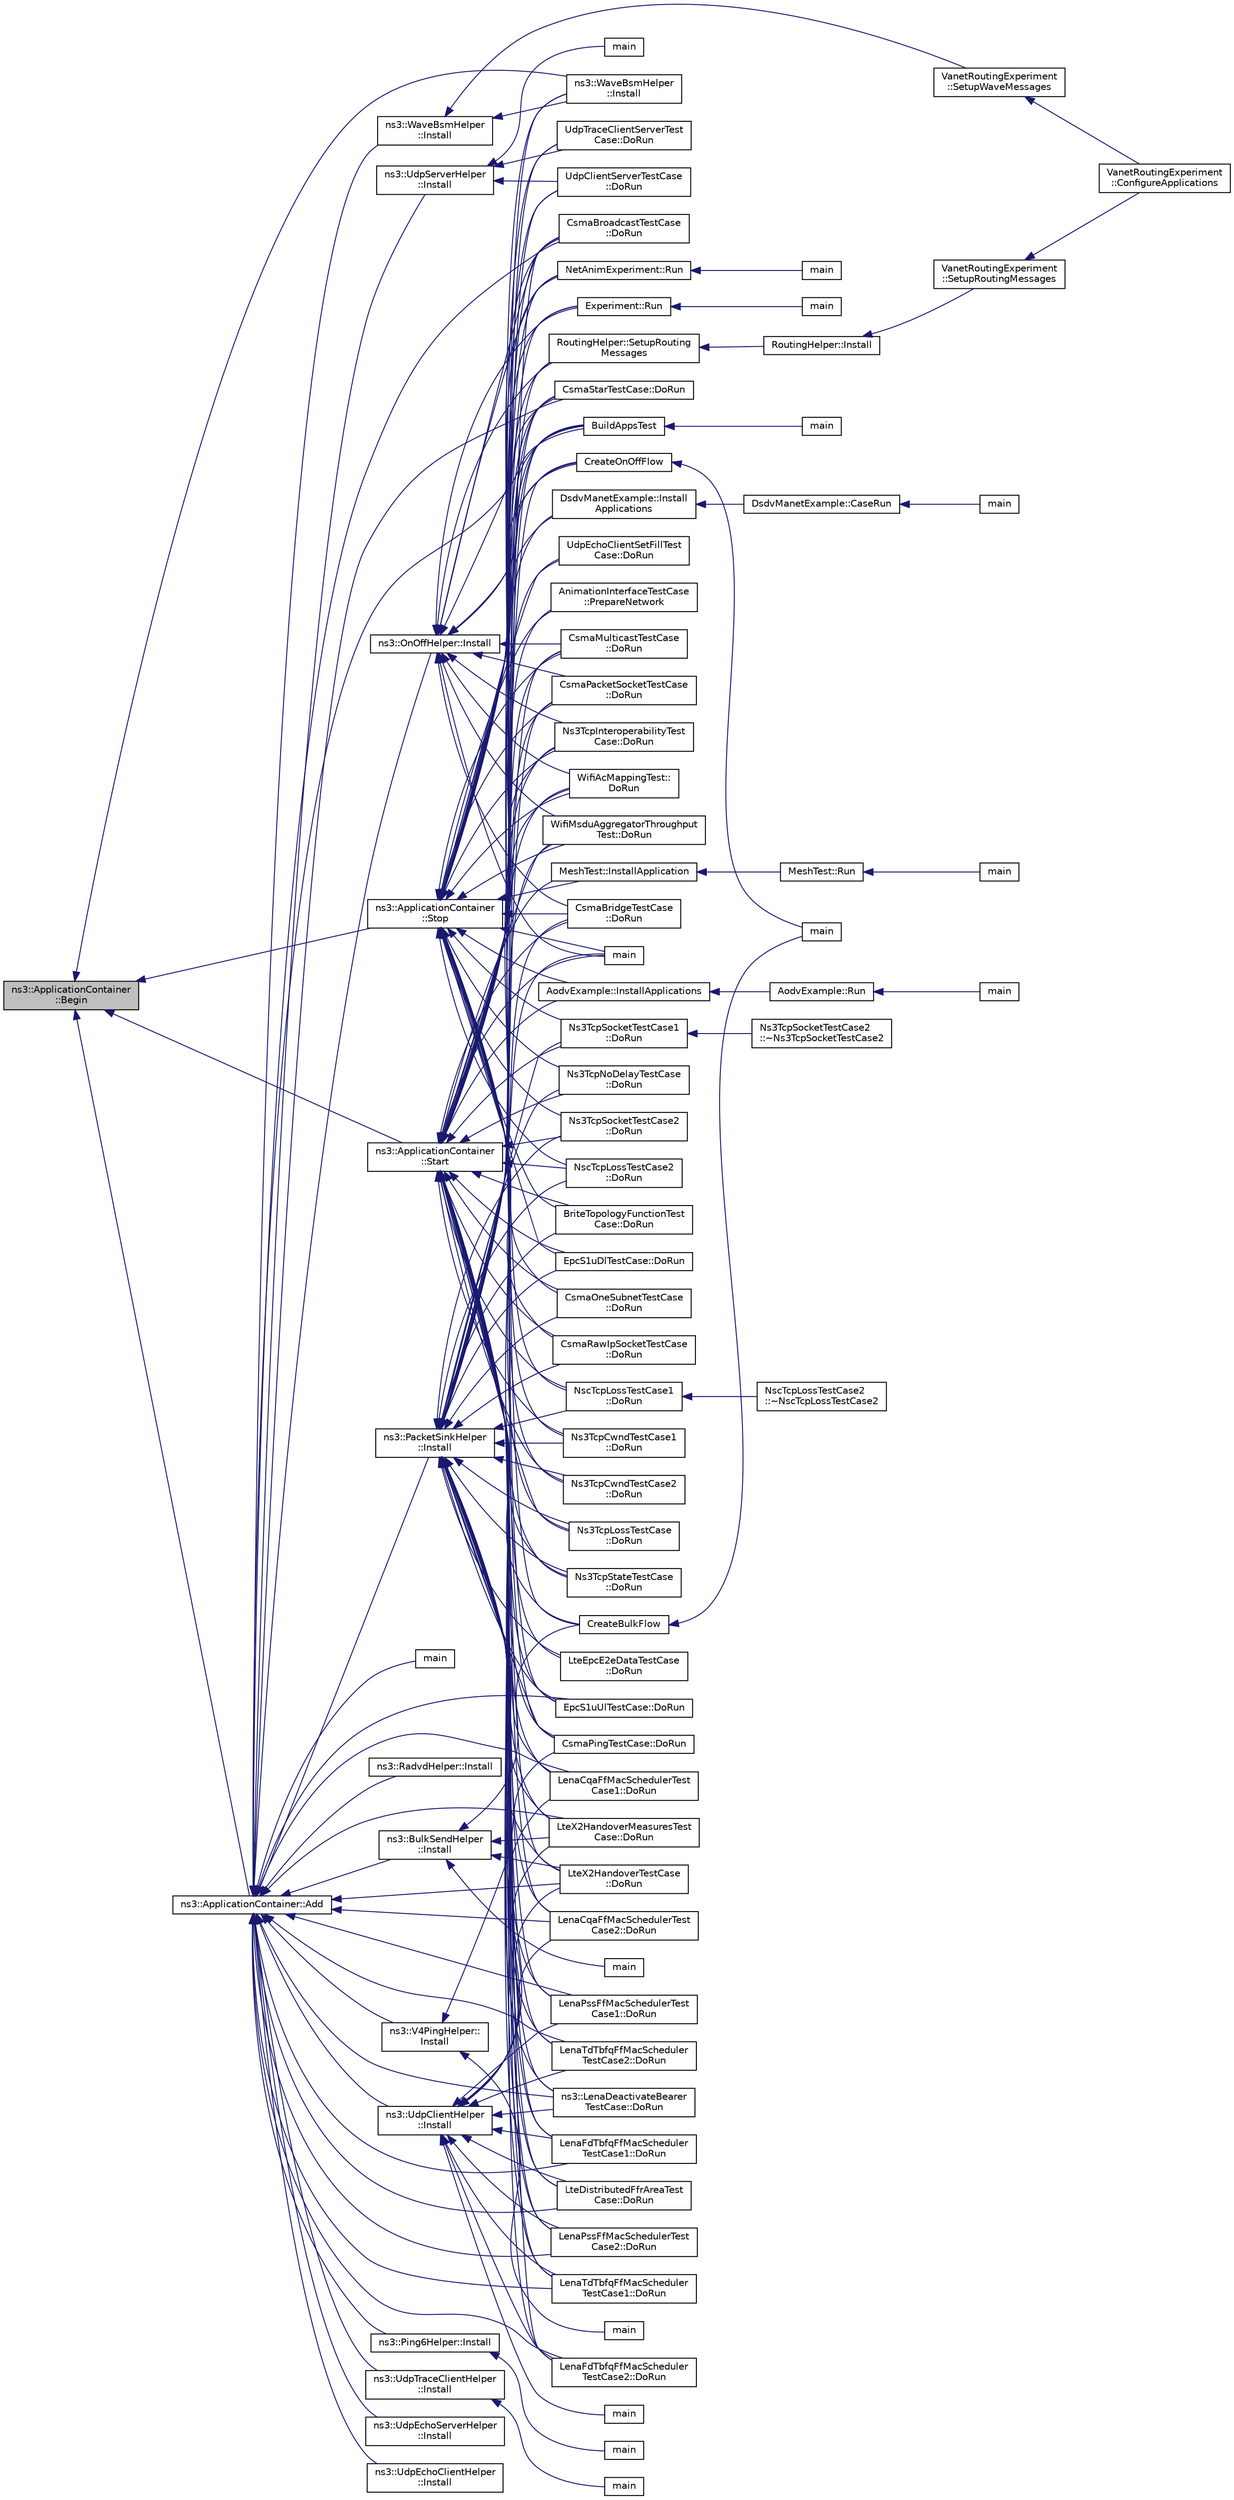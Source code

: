 digraph "ns3::ApplicationContainer::Begin"
{
  edge [fontname="Helvetica",fontsize="10",labelfontname="Helvetica",labelfontsize="10"];
  node [fontname="Helvetica",fontsize="10",shape=record];
  rankdir="LR";
  Node1 [label="ns3::ApplicationContainer\l::Begin",height=0.2,width=0.4,color="black", fillcolor="grey75", style="filled", fontcolor="black"];
  Node1 -> Node2 [dir="back",color="midnightblue",fontsize="10",style="solid"];
  Node2 [label="ns3::ApplicationContainer::Add",height=0.2,width=0.4,color="black", fillcolor="white", style="filled",URL="$d9/dad/classns3_1_1ApplicationContainer.html#ad09ab1a1ad5849d518d5f4c262e38152",tooltip="Append the contents of another ApplicationContainer to the end of this container. ..."];
  Node2 -> Node3 [dir="back",color="midnightblue",fontsize="10",style="solid"];
  Node3 [label="ns3::BulkSendHelper\l::Install",height=0.2,width=0.4,color="black", fillcolor="white", style="filled",URL="$d8/db0/classns3_1_1BulkSendHelper.html#ad00bd97043d10f38d2a93384468f787b"];
  Node3 -> Node4 [dir="back",color="midnightblue",fontsize="10",style="solid"];
  Node4 [label="main",height=0.2,width=0.4,color="black", fillcolor="white", style="filled",URL="$da/d10/lena-dual-stripe_8cc.html#a0ddf1224851353fc92bfbff6f499fa97"];
  Node3 -> Node5 [dir="back",color="midnightblue",fontsize="10",style="solid"];
  Node5 [label="LteX2HandoverMeasuresTest\lCase::DoRun",height=0.2,width=0.4,color="black", fillcolor="white", style="filled",URL="$dd/d82/classLteX2HandoverMeasuresTestCase.html#a6aefe1e71df347688687fb5d8dd54104",tooltip="Implementation to actually run this TestCase. "];
  Node3 -> Node6 [dir="back",color="midnightblue",fontsize="10",style="solid"];
  Node6 [label="LteX2HandoverTestCase\l::DoRun",height=0.2,width=0.4,color="black", fillcolor="white", style="filled",URL="$d4/d48/classLteX2HandoverTestCase.html#a5d77d6fbe61da649203846d4617b4716",tooltip="Implementation to actually run this TestCase. "];
  Node3 -> Node7 [dir="back",color="midnightblue",fontsize="10",style="solid"];
  Node7 [label="CreateBulkFlow",height=0.2,width=0.4,color="black", fillcolor="white", style="filled",URL="$d9/d5d/codel-vs-pfifo-asymmetric_8cc.html#a4d992db17e839d6d89204a95be422763"];
  Node7 -> Node8 [dir="back",color="midnightblue",fontsize="10",style="solid"];
  Node8 [label="main",height=0.2,width=0.4,color="black", fillcolor="white", style="filled",URL="$d9/d5d/codel-vs-pfifo-asymmetric_8cc.html#a0ddf1224851353fc92bfbff6f499fa97"];
  Node2 -> Node9 [dir="back",color="midnightblue",fontsize="10",style="solid"];
  Node9 [label="ns3::OnOffHelper::Install",height=0.2,width=0.4,color="black", fillcolor="white", style="filled",URL="$dd/d6a/classns3_1_1OnOffHelper.html#aa4471e2fec7b08ad7c46aa568f424323"];
  Node9 -> Node10 [dir="back",color="midnightblue",fontsize="10",style="solid"];
  Node10 [label="main",height=0.2,width=0.4,color="black", fillcolor="white", style="filled",URL="$d0/d88/csma-bridge-one-hop_8cc.html#a0ddf1224851353fc92bfbff6f499fa97"];
  Node9 -> Node11 [dir="back",color="midnightblue",fontsize="10",style="solid"];
  Node11 [label="NetAnimExperiment::Run",height=0.2,width=0.4,color="black", fillcolor="white", style="filled",URL="$d9/d77/classNetAnimExperiment.html#a63a699997d753ea33b4367ccad6088a3"];
  Node11 -> Node12 [dir="back",color="midnightblue",fontsize="10",style="solid"];
  Node12 [label="main",height=0.2,width=0.4,color="black", fillcolor="white", style="filled",URL="$d8/d31/uan-animation_8cc.html#a3c04138a5bfe5d72780bb7e82a18e627"];
  Node9 -> Node13 [dir="back",color="midnightblue",fontsize="10",style="solid"];
  Node13 [label="CsmaBridgeTestCase\l::DoRun",height=0.2,width=0.4,color="black", fillcolor="white", style="filled",URL="$db/d8b/classCsmaBridgeTestCase.html#a418aed79734ecaf7b1d0be507ff3d580",tooltip="Implementation to actually run this TestCase. "];
  Node9 -> Node14 [dir="back",color="midnightblue",fontsize="10",style="solid"];
  Node14 [label="CsmaBroadcastTestCase\l::DoRun",height=0.2,width=0.4,color="black", fillcolor="white", style="filled",URL="$d6/d5f/classCsmaBroadcastTestCase.html#a7627bd73126abea431bd84a676e43471",tooltip="Implementation to actually run this TestCase. "];
  Node9 -> Node15 [dir="back",color="midnightblue",fontsize="10",style="solid"];
  Node15 [label="CsmaMulticastTestCase\l::DoRun",height=0.2,width=0.4,color="black", fillcolor="white", style="filled",URL="$df/d8a/classCsmaMulticastTestCase.html#a1251df8e18b5cc31f4aa6f88bda7ffd5",tooltip="Implementation to actually run this TestCase. "];
  Node9 -> Node16 [dir="back",color="midnightblue",fontsize="10",style="solid"];
  Node16 [label="CsmaPacketSocketTestCase\l::DoRun",height=0.2,width=0.4,color="black", fillcolor="white", style="filled",URL="$d4/dd9/classCsmaPacketSocketTestCase.html#a384d3d4dbc79ff809f5104e344ef6da5",tooltip="Implementation to actually run this TestCase. "];
  Node9 -> Node17 [dir="back",color="midnightblue",fontsize="10",style="solid"];
  Node17 [label="CsmaStarTestCase::DoRun",height=0.2,width=0.4,color="black", fillcolor="white", style="filled",URL="$dd/d89/classCsmaStarTestCase.html#ab2214447716ce03f34f02b9e9af477d5",tooltip="Implementation to actually run this TestCase. "];
  Node9 -> Node18 [dir="back",color="midnightblue",fontsize="10",style="solid"];
  Node18 [label="Ns3TcpInteroperabilityTest\lCase::DoRun",height=0.2,width=0.4,color="black", fillcolor="white", style="filled",URL="$d5/d86/classNs3TcpInteroperabilityTestCase.html#a7d5f4739d69bd8ba54b091dd83da6d4a",tooltip="Implementation to actually run this TestCase. "];
  Node9 -> Node19 [dir="back",color="midnightblue",fontsize="10",style="solid"];
  Node19 [label="WifiAcMappingTest::\lDoRun",height=0.2,width=0.4,color="black", fillcolor="white", style="filled",URL="$dd/dd2/classWifiAcMappingTest.html#ae0d828d29768d59590210d2f1bf8a552",tooltip="Implementation to actually run this TestCase. "];
  Node9 -> Node20 [dir="back",color="midnightblue",fontsize="10",style="solid"];
  Node20 [label="WifiMsduAggregatorThroughput\lTest::DoRun",height=0.2,width=0.4,color="black", fillcolor="white", style="filled",URL="$da/de8/classWifiMsduAggregatorThroughputTest.html#a7c7ee21528f8d3c13238b6e9455b03f4",tooltip="Implementation to actually run this TestCase. "];
  Node9 -> Node21 [dir="back",color="midnightblue",fontsize="10",style="solid"];
  Node21 [label="BuildAppsTest",height=0.2,width=0.4,color="black", fillcolor="white", style="filled",URL="$d3/d7b/adaptive-red-tests_8cc.html#a10c553e45f82b05b5cb70aaa433308b0"];
  Node21 -> Node22 [dir="back",color="midnightblue",fontsize="10",style="solid"];
  Node22 [label="main",height=0.2,width=0.4,color="black", fillcolor="white", style="filled",URL="$d3/d7b/adaptive-red-tests_8cc.html#a0ddf1224851353fc92bfbff6f499fa97"];
  Node9 -> Node23 [dir="back",color="midnightblue",fontsize="10",style="solid"];
  Node23 [label="CreateOnOffFlow",height=0.2,width=0.4,color="black", fillcolor="white", style="filled",URL="$d9/d5d/codel-vs-pfifo-asymmetric_8cc.html#aa3d189125687c5d379924c22326d45eb"];
  Node23 -> Node8 [dir="back",color="midnightblue",fontsize="10",style="solid"];
  Node9 -> Node24 [dir="back",color="midnightblue",fontsize="10",style="solid"];
  Node24 [label="Experiment::Run",height=0.2,width=0.4,color="black", fillcolor="white", style="filled",URL="$d8/d06/classExperiment.html#a2e7dad008a78e106fdbde1917d0bca1b"];
  Node24 -> Node25 [dir="back",color="midnightblue",fontsize="10",style="solid"];
  Node25 [label="main",height=0.2,width=0.4,color="black", fillcolor="white", style="filled",URL="$d7/d09/uan-cw-example_8cc.html#a3c04138a5bfe5d72780bb7e82a18e627"];
  Node9 -> Node26 [dir="back",color="midnightblue",fontsize="10",style="solid"];
  Node26 [label="RoutingHelper::SetupRouting\lMessages",height=0.2,width=0.4,color="black", fillcolor="white", style="filled",URL="$db/d84/classRoutingHelper.html#a31236f0ad47519ab251f93b9fe13013a",tooltip="Sets up routing messages on the nodes and their interfaces. "];
  Node26 -> Node27 [dir="back",color="midnightblue",fontsize="10",style="solid"];
  Node27 [label="RoutingHelper::Install",height=0.2,width=0.4,color="black", fillcolor="white", style="filled",URL="$db/d84/classRoutingHelper.html#aaf78f59b3e8259f18029a594acfc01b6",tooltip="Installs routing funcationality on nodes and their devices and interfaces. "];
  Node27 -> Node28 [dir="back",color="midnightblue",fontsize="10",style="solid"];
  Node28 [label="VanetRoutingExperiment\l::SetupRoutingMessages",height=0.2,width=0.4,color="black", fillcolor="white", style="filled",URL="$d7/d1b/classVanetRoutingExperiment.html#a43acab75ab7e3ed90764af8e53d622e5",tooltip="Set up generation of packets to be routed through the vehicular network. "];
  Node28 -> Node29 [dir="back",color="midnightblue",fontsize="10",style="solid"];
  Node29 [label="VanetRoutingExperiment\l::ConfigureApplications",height=0.2,width=0.4,color="black", fillcolor="white", style="filled",URL="$d7/d1b/classVanetRoutingExperiment.html#ac9ec4394e60b165e355ddbe1eecc78fd",tooltip="Configure applications. "];
  Node2 -> Node30 [dir="back",color="midnightblue",fontsize="10",style="solid"];
  Node30 [label="ns3::PacketSinkHelper\l::Install",height=0.2,width=0.4,color="black", fillcolor="white", style="filled",URL="$d2/d7c/classns3_1_1PacketSinkHelper.html#a394059adb24348dd366ce703fc39bbdd"];
  Node30 -> Node10 [dir="back",color="midnightblue",fontsize="10",style="solid"];
  Node30 -> Node31 [dir="back",color="midnightblue",fontsize="10",style="solid"];
  Node31 [label="BriteTopologyFunctionTest\lCase::DoRun",height=0.2,width=0.4,color="black", fillcolor="white", style="filled",URL="$d6/df2/classBriteTopologyFunctionTestCase.html#a8646dcfe4cd680f0fb25c5f70b2b46d6",tooltip="Implementation to actually run this TestCase. "];
  Node30 -> Node32 [dir="back",color="midnightblue",fontsize="10",style="solid"];
  Node32 [label="EpcS1uDlTestCase::DoRun",height=0.2,width=0.4,color="black", fillcolor="white", style="filled",URL="$db/d72/classEpcS1uDlTestCase.html#a2ac9313672e6c5e2a5a33f98a77ffec2",tooltip="Implementation to actually run this TestCase. "];
  Node30 -> Node33 [dir="back",color="midnightblue",fontsize="10",style="solid"];
  Node33 [label="EpcS1uUlTestCase::DoRun",height=0.2,width=0.4,color="black", fillcolor="white", style="filled",URL="$d8/d4d/classEpcS1uUlTestCase.html#a6fa27997312de46d9b0f3ab2221a24fa",tooltip="Implementation to actually run this TestCase. "];
  Node30 -> Node34 [dir="back",color="midnightblue",fontsize="10",style="solid"];
  Node34 [label="LenaCqaFfMacSchedulerTest\lCase1::DoRun",height=0.2,width=0.4,color="black", fillcolor="white", style="filled",URL="$d2/d5c/classLenaCqaFfMacSchedulerTestCase1.html#a91b3e2ef4ff292dbeda5559ff0eae1e6",tooltip="Implementation to actually run this TestCase. "];
  Node30 -> Node35 [dir="back",color="midnightblue",fontsize="10",style="solid"];
  Node35 [label="LenaCqaFfMacSchedulerTest\lCase2::DoRun",height=0.2,width=0.4,color="black", fillcolor="white", style="filled",URL="$d4/d7d/classLenaCqaFfMacSchedulerTestCase2.html#a773e8490a80a3afe50adf54d713d3e4a",tooltip="Implementation to actually run this TestCase. "];
  Node30 -> Node36 [dir="back",color="midnightblue",fontsize="10",style="solid"];
  Node36 [label="ns3::LenaDeactivateBearer\lTestCase::DoRun",height=0.2,width=0.4,color="black", fillcolor="white", style="filled",URL="$d4/d2f/classns3_1_1LenaDeactivateBearerTestCase.html#a214d777e46f96b701efdfd360871f53f",tooltip="Implementation to actually run this TestCase. "];
  Node30 -> Node37 [dir="back",color="midnightblue",fontsize="10",style="solid"];
  Node37 [label="LenaFdTbfqFfMacScheduler\lTestCase1::DoRun",height=0.2,width=0.4,color="black", fillcolor="white", style="filled",URL="$d8/d07/classLenaFdTbfqFfMacSchedulerTestCase1.html#ae0536bf54d4e05fbf3600c1654c14cc0",tooltip="Implementation to actually run this TestCase. "];
  Node30 -> Node38 [dir="back",color="midnightblue",fontsize="10",style="solid"];
  Node38 [label="LenaFdTbfqFfMacScheduler\lTestCase2::DoRun",height=0.2,width=0.4,color="black", fillcolor="white", style="filled",URL="$d4/da3/classLenaFdTbfqFfMacSchedulerTestCase2.html#a2e43d4f9483463dffa86410a1ce47140",tooltip="Implementation to actually run this TestCase. "];
  Node30 -> Node39 [dir="back",color="midnightblue",fontsize="10",style="solid"];
  Node39 [label="LteDistributedFfrAreaTest\lCase::DoRun",height=0.2,width=0.4,color="black", fillcolor="white", style="filled",URL="$d7/d87/classLteDistributedFfrAreaTestCase.html#a1a386a39f2ddc3d22b17a134b775e2b7",tooltip="Implementation to actually run this TestCase. "];
  Node30 -> Node40 [dir="back",color="midnightblue",fontsize="10",style="solid"];
  Node40 [label="LenaPssFfMacSchedulerTest\lCase1::DoRun",height=0.2,width=0.4,color="black", fillcolor="white", style="filled",URL="$de/d58/classLenaPssFfMacSchedulerTestCase1.html#a82b48ffdd476a2c0b5b111aaa2702fc9",tooltip="Implementation to actually run this TestCase. "];
  Node30 -> Node41 [dir="back",color="midnightblue",fontsize="10",style="solid"];
  Node41 [label="LenaPssFfMacSchedulerTest\lCase2::DoRun",height=0.2,width=0.4,color="black", fillcolor="white", style="filled",URL="$dd/db8/classLenaPssFfMacSchedulerTestCase2.html#aff2e955c075aacd1f05d38b81ace0c3a",tooltip="Implementation to actually run this TestCase. "];
  Node30 -> Node42 [dir="back",color="midnightblue",fontsize="10",style="solid"];
  Node42 [label="LenaTdTbfqFfMacScheduler\lTestCase1::DoRun",height=0.2,width=0.4,color="black", fillcolor="white", style="filled",URL="$db/de2/classLenaTdTbfqFfMacSchedulerTestCase1.html#a7cc404c3537ef82bd8c4d8ebee0af929",tooltip="Implementation to actually run this TestCase. "];
  Node30 -> Node43 [dir="back",color="midnightblue",fontsize="10",style="solid"];
  Node43 [label="LenaTdTbfqFfMacScheduler\lTestCase2::DoRun",height=0.2,width=0.4,color="black", fillcolor="white", style="filled",URL="$d0/d1c/classLenaTdTbfqFfMacSchedulerTestCase2.html#a4029c5006bf9136e36d90101934b1db0",tooltip="Implementation to actually run this TestCase. "];
  Node30 -> Node44 [dir="back",color="midnightblue",fontsize="10",style="solid"];
  Node44 [label="LteEpcE2eDataTestCase\l::DoRun",height=0.2,width=0.4,color="black", fillcolor="white", style="filled",URL="$de/d92/classLteEpcE2eDataTestCase.html#a7b55bb639cd07d8b68365444a4cea639",tooltip="Implementation to actually run this TestCase. "];
  Node30 -> Node5 [dir="back",color="midnightblue",fontsize="10",style="solid"];
  Node30 -> Node6 [dir="back",color="midnightblue",fontsize="10",style="solid"];
  Node30 -> Node13 [dir="back",color="midnightblue",fontsize="10",style="solid"];
  Node30 -> Node14 [dir="back",color="midnightblue",fontsize="10",style="solid"];
  Node30 -> Node15 [dir="back",color="midnightblue",fontsize="10",style="solid"];
  Node30 -> Node45 [dir="back",color="midnightblue",fontsize="10",style="solid"];
  Node45 [label="CsmaOneSubnetTestCase\l::DoRun",height=0.2,width=0.4,color="black", fillcolor="white", style="filled",URL="$da/d24/classCsmaOneSubnetTestCase.html#a801e886faf2701f211892bb32df83cb1",tooltip="Implementation to actually run this TestCase. "];
  Node30 -> Node16 [dir="back",color="midnightblue",fontsize="10",style="solid"];
  Node30 -> Node46 [dir="back",color="midnightblue",fontsize="10",style="solid"];
  Node46 [label="CsmaPingTestCase::DoRun",height=0.2,width=0.4,color="black", fillcolor="white", style="filled",URL="$d8/df3/classCsmaPingTestCase.html#a975ad130eac1dcf501124552e1bc4e2c",tooltip="Implementation to actually run this TestCase. "];
  Node30 -> Node47 [dir="back",color="midnightblue",fontsize="10",style="solid"];
  Node47 [label="CsmaRawIpSocketTestCase\l::DoRun",height=0.2,width=0.4,color="black", fillcolor="white", style="filled",URL="$de/d44/classCsmaRawIpSocketTestCase.html#abebb23d96a216d35072bc800316c23cb",tooltip="Implementation to actually run this TestCase. "];
  Node30 -> Node17 [dir="back",color="midnightblue",fontsize="10",style="solid"];
  Node30 -> Node48 [dir="back",color="midnightblue",fontsize="10",style="solid"];
  Node48 [label="Ns3TcpCwndTestCase1\l::DoRun",height=0.2,width=0.4,color="black", fillcolor="white", style="filled",URL="$d6/daf/classNs3TcpCwndTestCase1.html#a971429fc73e54e438db863df0cdf8647",tooltip="Implementation to actually run this TestCase. "];
  Node30 -> Node49 [dir="back",color="midnightblue",fontsize="10",style="solid"];
  Node49 [label="Ns3TcpCwndTestCase2\l::DoRun",height=0.2,width=0.4,color="black", fillcolor="white", style="filled",URL="$dc/dca/classNs3TcpCwndTestCase2.html#a861689d2e951548eacc10b7f5c24540d",tooltip="Implementation to actually run this TestCase. "];
  Node30 -> Node18 [dir="back",color="midnightblue",fontsize="10",style="solid"];
  Node30 -> Node50 [dir="back",color="midnightblue",fontsize="10",style="solid"];
  Node50 [label="Ns3TcpLossTestCase\l::DoRun",height=0.2,width=0.4,color="black", fillcolor="white", style="filled",URL="$d7/d40/classNs3TcpLossTestCase.html#aa6494c8b5df42627efd9625374b2eeeb",tooltip="Implementation to actually run this TestCase. "];
  Node30 -> Node51 [dir="back",color="midnightblue",fontsize="10",style="solid"];
  Node51 [label="Ns3TcpNoDelayTestCase\l::DoRun",height=0.2,width=0.4,color="black", fillcolor="white", style="filled",URL="$d0/d5b/classNs3TcpNoDelayTestCase.html#abfdf89fdc70c1f4b66390d31fcc6013b",tooltip="Implementation to actually run this TestCase. "];
  Node30 -> Node52 [dir="back",color="midnightblue",fontsize="10",style="solid"];
  Node52 [label="Ns3TcpSocketTestCase1\l::DoRun",height=0.2,width=0.4,color="black", fillcolor="white", style="filled",URL="$d5/d47/classNs3TcpSocketTestCase1.html#a99214a78a94b82f5da1dd08243935415",tooltip="Implementation to actually run this TestCase. "];
  Node52 -> Node53 [dir="back",color="midnightblue",fontsize="10",style="solid"];
  Node53 [label="Ns3TcpSocketTestCase2\l::~Ns3TcpSocketTestCase2",height=0.2,width=0.4,color="black", fillcolor="white", style="filled",URL="$d3/d03/classNs3TcpSocketTestCase2.html#a4fb1c13e2e47b9ed36b52b33639299c7"];
  Node30 -> Node54 [dir="back",color="midnightblue",fontsize="10",style="solid"];
  Node54 [label="Ns3TcpSocketTestCase2\l::DoRun",height=0.2,width=0.4,color="black", fillcolor="white", style="filled",URL="$d3/d03/classNs3TcpSocketTestCase2.html#a5af09b49ff61fd2b62cfd9bbff792541",tooltip="Implementation to actually run this TestCase. "];
  Node30 -> Node55 [dir="back",color="midnightblue",fontsize="10",style="solid"];
  Node55 [label="Ns3TcpStateTestCase\l::DoRun",height=0.2,width=0.4,color="black", fillcolor="white", style="filled",URL="$d4/d4d/classNs3TcpStateTestCase.html#a62dd7855d89e540bf08e8ac2e9febf9f",tooltip="Implementation to actually run this TestCase. "];
  Node30 -> Node56 [dir="back",color="midnightblue",fontsize="10",style="solid"];
  Node56 [label="NscTcpLossTestCase1\l::DoRun",height=0.2,width=0.4,color="black", fillcolor="white", style="filled",URL="$df/d00/classNscTcpLossTestCase1.html#ab2e9a06924e6dffa3f335d64c54e2a0e",tooltip="Implementation to actually run this TestCase. "];
  Node56 -> Node57 [dir="back",color="midnightblue",fontsize="10",style="solid"];
  Node57 [label="NscTcpLossTestCase2\l::~NscTcpLossTestCase2",height=0.2,width=0.4,color="black", fillcolor="white", style="filled",URL="$df/d7e/classNscTcpLossTestCase2.html#a2d5a1d6293b0b72b58138da6a9322ae8"];
  Node30 -> Node58 [dir="back",color="midnightblue",fontsize="10",style="solid"];
  Node58 [label="NscTcpLossTestCase2\l::DoRun",height=0.2,width=0.4,color="black", fillcolor="white", style="filled",URL="$df/d7e/classNscTcpLossTestCase2.html#ad364f063ed7754e73344898da12a442f",tooltip="Implementation to actually run this TestCase. "];
  Node30 -> Node19 [dir="back",color="midnightblue",fontsize="10",style="solid"];
  Node30 -> Node20 [dir="back",color="midnightblue",fontsize="10",style="solid"];
  Node30 -> Node21 [dir="back",color="midnightblue",fontsize="10",style="solid"];
  Node2 -> Node59 [dir="back",color="midnightblue",fontsize="10",style="solid"];
  Node59 [label="ns3::UdpServerHelper\l::Install",height=0.2,width=0.4,color="black", fillcolor="white", style="filled",URL="$da/de7/classns3_1_1UdpServerHelper.html#a7a92fc7bb7f29540ede727090de225b1"];
  Node59 -> Node60 [dir="back",color="midnightblue",fontsize="10",style="solid"];
  Node60 [label="UdpClientServerTestCase\l::DoRun",height=0.2,width=0.4,color="black", fillcolor="white", style="filled",URL="$d2/dc1/classUdpClientServerTestCase.html#a9f7f382020c2a70d7cb2434ae18c9b6c",tooltip="Implementation to actually run this TestCase. "];
  Node59 -> Node61 [dir="back",color="midnightblue",fontsize="10",style="solid"];
  Node61 [label="UdpTraceClientServerTest\lCase::DoRun",height=0.2,width=0.4,color="black", fillcolor="white", style="filled",URL="$d8/daf/classUdpTraceClientServerTestCase.html#a067367203d92eb6f9edaee3c17da6d8a",tooltip="Implementation to actually run this TestCase. "];
  Node59 -> Node62 [dir="back",color="midnightblue",fontsize="10",style="solid"];
  Node62 [label="main",height=0.2,width=0.4,color="black", fillcolor="white", style="filled",URL="$d0/de9/nsclick-routing_8cc.html#a0ddf1224851353fc92bfbff6f499fa97"];
  Node2 -> Node63 [dir="back",color="midnightblue",fontsize="10",style="solid"];
  Node63 [label="ns3::UdpClientHelper\l::Install",height=0.2,width=0.4,color="black", fillcolor="white", style="filled",URL="$db/d8a/classns3_1_1UdpClientHelper.html#acf9d93eb6e852b77ac81cf61ba93deb0"];
  Node63 -> Node64 [dir="back",color="midnightblue",fontsize="10",style="solid"];
  Node64 [label="main",height=0.2,width=0.4,color="black", fillcolor="white", style="filled",URL="$d2/d23/lena-deactivate-bearer_8cc.html#a0ddf1224851353fc92bfbff6f499fa97"];
  Node63 -> Node34 [dir="back",color="midnightblue",fontsize="10",style="solid"];
  Node63 -> Node35 [dir="back",color="midnightblue",fontsize="10",style="solid"];
  Node63 -> Node36 [dir="back",color="midnightblue",fontsize="10",style="solid"];
  Node63 -> Node37 [dir="back",color="midnightblue",fontsize="10",style="solid"];
  Node63 -> Node38 [dir="back",color="midnightblue",fontsize="10",style="solid"];
  Node63 -> Node39 [dir="back",color="midnightblue",fontsize="10",style="solid"];
  Node63 -> Node40 [dir="back",color="midnightblue",fontsize="10",style="solid"];
  Node63 -> Node41 [dir="back",color="midnightblue",fontsize="10",style="solid"];
  Node63 -> Node42 [dir="back",color="midnightblue",fontsize="10",style="solid"];
  Node63 -> Node43 [dir="back",color="midnightblue",fontsize="10",style="solid"];
  Node63 -> Node5 [dir="back",color="midnightblue",fontsize="10",style="solid"];
  Node63 -> Node6 [dir="back",color="midnightblue",fontsize="10",style="solid"];
  Node2 -> Node65 [dir="back",color="midnightblue",fontsize="10",style="solid"];
  Node65 [label="ns3::UdpTraceClientHelper\l::Install",height=0.2,width=0.4,color="black", fillcolor="white", style="filled",URL="$d9/d9b/classns3_1_1UdpTraceClientHelper.html#a4fcfaf13cf6c34bd5742f3a8d29ab8b7"];
  Node65 -> Node66 [dir="back",color="midnightblue",fontsize="10",style="solid"];
  Node66 [label="main",height=0.2,width=0.4,color="black", fillcolor="white", style="filled",URL="$d6/d6c/wimax-multicast_8cc.html#a0ddf1224851353fc92bfbff6f499fa97"];
  Node2 -> Node67 [dir="back",color="midnightblue",fontsize="10",style="solid"];
  Node67 [label="ns3::UdpEchoServerHelper\l::Install",height=0.2,width=0.4,color="black", fillcolor="white", style="filled",URL="$de/d07/classns3_1_1UdpEchoServerHelper.html#a870da51507c89f2b9e45d39a19212027"];
  Node2 -> Node68 [dir="back",color="midnightblue",fontsize="10",style="solid"];
  Node68 [label="ns3::UdpEchoClientHelper\l::Install",height=0.2,width=0.4,color="black", fillcolor="white", style="filled",URL="$d3/d47/classns3_1_1UdpEchoClientHelper.html#a989273936ce3f831cf1ac4e4b63da635"];
  Node2 -> Node69 [dir="back",color="midnightblue",fontsize="10",style="solid"];
  Node69 [label="main",height=0.2,width=0.4,color="black", fillcolor="white", style="filled",URL="$df/d60/brite-MPI-example_8cc.html#a0ddf1224851353fc92bfbff6f499fa97"];
  Node2 -> Node70 [dir="back",color="midnightblue",fontsize="10",style="solid"];
  Node70 [label="ns3::Ping6Helper::Install",height=0.2,width=0.4,color="black", fillcolor="white", style="filled",URL="$d4/dd1/classns3_1_1Ping6Helper.html#a3f450b54b353b5181dec6c6d69733e0a",tooltip="Install the application in Nodes. "];
  Node70 -> Node71 [dir="back",color="midnightblue",fontsize="10",style="solid"];
  Node71 [label="main",height=0.2,width=0.4,color="black", fillcolor="white", style="filled",URL="$d9/d10/fd-tap-ping6_8cc.html#a0ddf1224851353fc92bfbff6f499fa97"];
  Node2 -> Node72 [dir="back",color="midnightblue",fontsize="10",style="solid"];
  Node72 [label="ns3::RadvdHelper::Install",height=0.2,width=0.4,color="black", fillcolor="white", style="filled",URL="$dc/d24/classns3_1_1RadvdHelper.html#ac0d0b33362b5bf0b852f01623f952ab1",tooltip="Install the application in a Node. "];
  Node2 -> Node73 [dir="back",color="midnightblue",fontsize="10",style="solid"];
  Node73 [label="ns3::V4PingHelper::\lInstall",height=0.2,width=0.4,color="black", fillcolor="white", style="filled",URL="$d6/dc4/classns3_1_1V4PingHelper.html#acde0d28b8c6d3f5666432bc499a9bb79"];
  Node73 -> Node74 [dir="back",color="midnightblue",fontsize="10",style="solid"];
  Node74 [label="main",height=0.2,width=0.4,color="black", fillcolor="white", style="filled",URL="$d7/d5f/csma-ping_8cc.html#a0ddf1224851353fc92bfbff6f499fa97"];
  Node73 -> Node46 [dir="back",color="midnightblue",fontsize="10",style="solid"];
  Node2 -> Node33 [dir="back",color="midnightblue",fontsize="10",style="solid"];
  Node2 -> Node34 [dir="back",color="midnightblue",fontsize="10",style="solid"];
  Node2 -> Node35 [dir="back",color="midnightblue",fontsize="10",style="solid"];
  Node2 -> Node36 [dir="back",color="midnightblue",fontsize="10",style="solid"];
  Node2 -> Node37 [dir="back",color="midnightblue",fontsize="10",style="solid"];
  Node2 -> Node38 [dir="back",color="midnightblue",fontsize="10",style="solid"];
  Node2 -> Node39 [dir="back",color="midnightblue",fontsize="10",style="solid"];
  Node2 -> Node40 [dir="back",color="midnightblue",fontsize="10",style="solid"];
  Node2 -> Node41 [dir="back",color="midnightblue",fontsize="10",style="solid"];
  Node2 -> Node42 [dir="back",color="midnightblue",fontsize="10",style="solid"];
  Node2 -> Node43 [dir="back",color="midnightblue",fontsize="10",style="solid"];
  Node2 -> Node5 [dir="back",color="midnightblue",fontsize="10",style="solid"];
  Node2 -> Node6 [dir="back",color="midnightblue",fontsize="10",style="solid"];
  Node2 -> Node14 [dir="back",color="midnightblue",fontsize="10",style="solid"];
  Node2 -> Node17 [dir="back",color="midnightblue",fontsize="10",style="solid"];
  Node2 -> Node21 [dir="back",color="midnightblue",fontsize="10",style="solid"];
  Node2 -> Node75 [dir="back",color="midnightblue",fontsize="10",style="solid"];
  Node75 [label="ns3::WaveBsmHelper\l::Install",height=0.2,width=0.4,color="black", fillcolor="white", style="filled",URL="$d5/d84/classns3_1_1WaveBsmHelper.html#a1f30ea7ae1ed3d1f10760b876b69b349"];
  Node75 -> Node76 [dir="back",color="midnightblue",fontsize="10",style="solid"];
  Node76 [label="VanetRoutingExperiment\l::SetupWaveMessages",height=0.2,width=0.4,color="black", fillcolor="white", style="filled",URL="$d7/d1b/classVanetRoutingExperiment.html#ac1c715525bd264c2dbf121540cc20490",tooltip="Set up generation of IEEE 1609 WAVE messages, as a Basic Safety Message (BSM). The BSM is typically a..."];
  Node76 -> Node29 [dir="back",color="midnightblue",fontsize="10",style="solid"];
  Node75 -> Node77 [dir="back",color="midnightblue",fontsize="10",style="solid"];
  Node77 [label="ns3::WaveBsmHelper\l::Install",height=0.2,width=0.4,color="black", fillcolor="white", style="filled",URL="$d5/d84/classns3_1_1WaveBsmHelper.html#ab7cdfcc0ff2b92c913b1586cdb240960",tooltip="Installs BSM generation on devices for nodes and their interfaces. "];
  Node1 -> Node78 [dir="back",color="midnightblue",fontsize="10",style="solid"];
  Node78 [label="ns3::ApplicationContainer\l::Start",height=0.2,width=0.4,color="black", fillcolor="white", style="filled",URL="$d9/dad/classns3_1_1ApplicationContainer.html#a8eff87926507020bbe3e1390358a54a7",tooltip="Arrange for all of the Applications in this container to Start() at the Time given as a parameter..."];
  Node78 -> Node79 [dir="back",color="midnightblue",fontsize="10",style="solid"];
  Node79 [label="AodvExample::InstallApplications",height=0.2,width=0.4,color="black", fillcolor="white", style="filled",URL="$d7/db6/classAodvExample.html#a181ce6b0304fa53ac0db6cb0228f93f7"];
  Node79 -> Node80 [dir="back",color="midnightblue",fontsize="10",style="solid"];
  Node80 [label="AodvExample::Run",height=0.2,width=0.4,color="black", fillcolor="white", style="filled",URL="$d7/db6/classAodvExample.html#a954ace72fd69c0a09193047d33d9ad61",tooltip="Run simulation. "];
  Node80 -> Node81 [dir="back",color="midnightblue",fontsize="10",style="solid"];
  Node81 [label="main",height=0.2,width=0.4,color="black", fillcolor="white", style="filled",URL="$d4/de9/aodv_8cc.html#a3c04138a5bfe5d72780bb7e82a18e627"];
  Node78 -> Node60 [dir="back",color="midnightblue",fontsize="10",style="solid"];
  Node78 -> Node61 [dir="back",color="midnightblue",fontsize="10",style="solid"];
  Node78 -> Node82 [dir="back",color="midnightblue",fontsize="10",style="solid"];
  Node82 [label="UdpEchoClientSetFillTest\lCase::DoRun",height=0.2,width=0.4,color="black", fillcolor="white", style="filled",URL="$d6/db2/classUdpEchoClientSetFillTestCase.html#abab274bc5d6e6f303a96446710d650b2",tooltip="Implementation to actually run this TestCase. "];
  Node78 -> Node10 [dir="back",color="midnightblue",fontsize="10",style="solid"];
  Node78 -> Node31 [dir="back",color="midnightblue",fontsize="10",style="solid"];
  Node78 -> Node83 [dir="back",color="midnightblue",fontsize="10",style="solid"];
  Node83 [label="DsdvManetExample::Install\lApplications",height=0.2,width=0.4,color="black", fillcolor="white", style="filled",URL="$d3/d2a/classDsdvManetExample.html#a0ad1c4265d2a60564491d137832f273b"];
  Node83 -> Node84 [dir="back",color="midnightblue",fontsize="10",style="solid"];
  Node84 [label="DsdvManetExample::CaseRun",height=0.2,width=0.4,color="black", fillcolor="white", style="filled",URL="$d3/d2a/classDsdvManetExample.html#aa61b3622afce14d04f2cf656fba31f4d"];
  Node84 -> Node85 [dir="back",color="midnightblue",fontsize="10",style="solid"];
  Node85 [label="main",height=0.2,width=0.4,color="black", fillcolor="white", style="filled",URL="$db/d1e/dsdv-manet_8cc.html#a3c04138a5bfe5d72780bb7e82a18e627"];
  Node78 -> Node32 [dir="back",color="midnightblue",fontsize="10",style="solid"];
  Node78 -> Node33 [dir="back",color="midnightblue",fontsize="10",style="solid"];
  Node78 -> Node34 [dir="back",color="midnightblue",fontsize="10",style="solid"];
  Node78 -> Node35 [dir="back",color="midnightblue",fontsize="10",style="solid"];
  Node78 -> Node36 [dir="back",color="midnightblue",fontsize="10",style="solid"];
  Node78 -> Node37 [dir="back",color="midnightblue",fontsize="10",style="solid"];
  Node78 -> Node38 [dir="back",color="midnightblue",fontsize="10",style="solid"];
  Node78 -> Node39 [dir="back",color="midnightblue",fontsize="10",style="solid"];
  Node78 -> Node40 [dir="back",color="midnightblue",fontsize="10",style="solid"];
  Node78 -> Node41 [dir="back",color="midnightblue",fontsize="10",style="solid"];
  Node78 -> Node42 [dir="back",color="midnightblue",fontsize="10",style="solid"];
  Node78 -> Node43 [dir="back",color="midnightblue",fontsize="10",style="solid"];
  Node78 -> Node44 [dir="back",color="midnightblue",fontsize="10",style="solid"];
  Node78 -> Node5 [dir="back",color="midnightblue",fontsize="10",style="solid"];
  Node78 -> Node6 [dir="back",color="midnightblue",fontsize="10",style="solid"];
  Node78 -> Node86 [dir="back",color="midnightblue",fontsize="10",style="solid"];
  Node86 [label="MeshTest::InstallApplication",height=0.2,width=0.4,color="black", fillcolor="white", style="filled",URL="$da/dd3/classMeshTest.html#af3cc96a4ae76dc2de2909d19817e6c64",tooltip="Install applications. "];
  Node86 -> Node87 [dir="back",color="midnightblue",fontsize="10",style="solid"];
  Node87 [label="MeshTest::Run",height=0.2,width=0.4,color="black", fillcolor="white", style="filled",URL="$da/dd3/classMeshTest.html#aef875ab767a18a8732de07aea724681c",tooltip="Run test. "];
  Node87 -> Node88 [dir="back",color="midnightblue",fontsize="10",style="solid"];
  Node88 [label="main",height=0.2,width=0.4,color="black", fillcolor="white", style="filled",URL="$d7/d40/mesh_8cc.html#a0ddf1224851353fc92bfbff6f499fa97"];
  Node78 -> Node11 [dir="back",color="midnightblue",fontsize="10",style="solid"];
  Node78 -> Node89 [dir="back",color="midnightblue",fontsize="10",style="solid"];
  Node89 [label="AnimationInterfaceTestCase\l::PrepareNetwork",height=0.2,width=0.4,color="black", fillcolor="white", style="filled",URL="$d3/de7/classAnimationInterfaceTestCase.html#ae48a9d693e0e93f265ea2c27b985f462",tooltip="Prepare nework function. "];
  Node78 -> Node13 [dir="back",color="midnightblue",fontsize="10",style="solid"];
  Node78 -> Node14 [dir="back",color="midnightblue",fontsize="10",style="solid"];
  Node78 -> Node15 [dir="back",color="midnightblue",fontsize="10",style="solid"];
  Node78 -> Node45 [dir="back",color="midnightblue",fontsize="10",style="solid"];
  Node78 -> Node16 [dir="back",color="midnightblue",fontsize="10",style="solid"];
  Node78 -> Node46 [dir="back",color="midnightblue",fontsize="10",style="solid"];
  Node78 -> Node47 [dir="back",color="midnightblue",fontsize="10",style="solid"];
  Node78 -> Node17 [dir="back",color="midnightblue",fontsize="10",style="solid"];
  Node78 -> Node48 [dir="back",color="midnightblue",fontsize="10",style="solid"];
  Node78 -> Node49 [dir="back",color="midnightblue",fontsize="10",style="solid"];
  Node78 -> Node18 [dir="back",color="midnightblue",fontsize="10",style="solid"];
  Node78 -> Node50 [dir="back",color="midnightblue",fontsize="10",style="solid"];
  Node78 -> Node51 [dir="back",color="midnightblue",fontsize="10",style="solid"];
  Node78 -> Node52 [dir="back",color="midnightblue",fontsize="10",style="solid"];
  Node78 -> Node54 [dir="back",color="midnightblue",fontsize="10",style="solid"];
  Node78 -> Node55 [dir="back",color="midnightblue",fontsize="10",style="solid"];
  Node78 -> Node56 [dir="back",color="midnightblue",fontsize="10",style="solid"];
  Node78 -> Node58 [dir="back",color="midnightblue",fontsize="10",style="solid"];
  Node78 -> Node19 [dir="back",color="midnightblue",fontsize="10",style="solid"];
  Node78 -> Node20 [dir="back",color="midnightblue",fontsize="10",style="solid"];
  Node78 -> Node21 [dir="back",color="midnightblue",fontsize="10",style="solid"];
  Node78 -> Node7 [dir="back",color="midnightblue",fontsize="10",style="solid"];
  Node78 -> Node23 [dir="back",color="midnightblue",fontsize="10",style="solid"];
  Node78 -> Node24 [dir="back",color="midnightblue",fontsize="10",style="solid"];
  Node78 -> Node26 [dir="back",color="midnightblue",fontsize="10",style="solid"];
  Node78 -> Node77 [dir="back",color="midnightblue",fontsize="10",style="solid"];
  Node1 -> Node90 [dir="back",color="midnightblue",fontsize="10",style="solid"];
  Node90 [label="ns3::ApplicationContainer\l::Stop",height=0.2,width=0.4,color="black", fillcolor="white", style="filled",URL="$d9/dad/classns3_1_1ApplicationContainer.html#adfc52f9aa4020c8714679b00bbb9ddb3",tooltip="Arrange for all of the Applications in this container to Stop() at the Time given as a parameter..."];
  Node90 -> Node79 [dir="back",color="midnightblue",fontsize="10",style="solid"];
  Node90 -> Node60 [dir="back",color="midnightblue",fontsize="10",style="solid"];
  Node90 -> Node61 [dir="back",color="midnightblue",fontsize="10",style="solid"];
  Node90 -> Node82 [dir="back",color="midnightblue",fontsize="10",style="solid"];
  Node90 -> Node10 [dir="back",color="midnightblue",fontsize="10",style="solid"];
  Node90 -> Node31 [dir="back",color="midnightblue",fontsize="10",style="solid"];
  Node90 -> Node83 [dir="back",color="midnightblue",fontsize="10",style="solid"];
  Node90 -> Node32 [dir="back",color="midnightblue",fontsize="10",style="solid"];
  Node90 -> Node33 [dir="back",color="midnightblue",fontsize="10",style="solid"];
  Node90 -> Node86 [dir="back",color="midnightblue",fontsize="10",style="solid"];
  Node90 -> Node11 [dir="back",color="midnightblue",fontsize="10",style="solid"];
  Node90 -> Node89 [dir="back",color="midnightblue",fontsize="10",style="solid"];
  Node90 -> Node13 [dir="back",color="midnightblue",fontsize="10",style="solid"];
  Node90 -> Node14 [dir="back",color="midnightblue",fontsize="10",style="solid"];
  Node90 -> Node15 [dir="back",color="midnightblue",fontsize="10",style="solid"];
  Node90 -> Node45 [dir="back",color="midnightblue",fontsize="10",style="solid"];
  Node90 -> Node16 [dir="back",color="midnightblue",fontsize="10",style="solid"];
  Node90 -> Node46 [dir="back",color="midnightblue",fontsize="10",style="solid"];
  Node90 -> Node47 [dir="back",color="midnightblue",fontsize="10",style="solid"];
  Node90 -> Node17 [dir="back",color="midnightblue",fontsize="10",style="solid"];
  Node90 -> Node48 [dir="back",color="midnightblue",fontsize="10",style="solid"];
  Node90 -> Node49 [dir="back",color="midnightblue",fontsize="10",style="solid"];
  Node90 -> Node18 [dir="back",color="midnightblue",fontsize="10",style="solid"];
  Node90 -> Node50 [dir="back",color="midnightblue",fontsize="10",style="solid"];
  Node90 -> Node51 [dir="back",color="midnightblue",fontsize="10",style="solid"];
  Node90 -> Node52 [dir="back",color="midnightblue",fontsize="10",style="solid"];
  Node90 -> Node54 [dir="back",color="midnightblue",fontsize="10",style="solid"];
  Node90 -> Node55 [dir="back",color="midnightblue",fontsize="10",style="solid"];
  Node90 -> Node56 [dir="back",color="midnightblue",fontsize="10",style="solid"];
  Node90 -> Node58 [dir="back",color="midnightblue",fontsize="10",style="solid"];
  Node90 -> Node19 [dir="back",color="midnightblue",fontsize="10",style="solid"];
  Node90 -> Node20 [dir="back",color="midnightblue",fontsize="10",style="solid"];
  Node90 -> Node21 [dir="back",color="midnightblue",fontsize="10",style="solid"];
  Node90 -> Node7 [dir="back",color="midnightblue",fontsize="10",style="solid"];
  Node90 -> Node23 [dir="back",color="midnightblue",fontsize="10",style="solid"];
  Node90 -> Node24 [dir="back",color="midnightblue",fontsize="10",style="solid"];
  Node90 -> Node26 [dir="back",color="midnightblue",fontsize="10",style="solid"];
  Node90 -> Node77 [dir="back",color="midnightblue",fontsize="10",style="solid"];
  Node1 -> Node77 [dir="back",color="midnightblue",fontsize="10",style="solid"];
}
